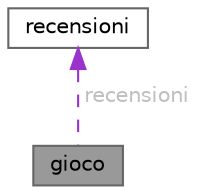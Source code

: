 digraph "gioco"
{
 // LATEX_PDF_SIZE
  bgcolor="transparent";
  edge [fontname=Helvetica,fontsize=10,labelfontname=Helvetica,labelfontsize=10];
  node [fontname=Helvetica,fontsize=10,shape=box,height=0.2,width=0.4];
  Node1 [id="Node000001",label="gioco",height=0.2,width=0.4,color="gray40", fillcolor="grey60", style="filled", fontcolor="black",tooltip="Struttura che memorizza i dati di un gioco."];
  Node2 -> Node1 [id="edge1_Node000001_Node000002",dir="back",color="darkorchid3",style="dashed",tooltip=" ",label=" recensioni",fontcolor="grey" ];
  Node2 [id="Node000002",label="recensioni",height=0.2,width=0.4,color="gray40", fillcolor="white", style="filled",URL="$structrecensioni.html",tooltip="Struttura che memorizza le recensioni degli utenti."];
}
